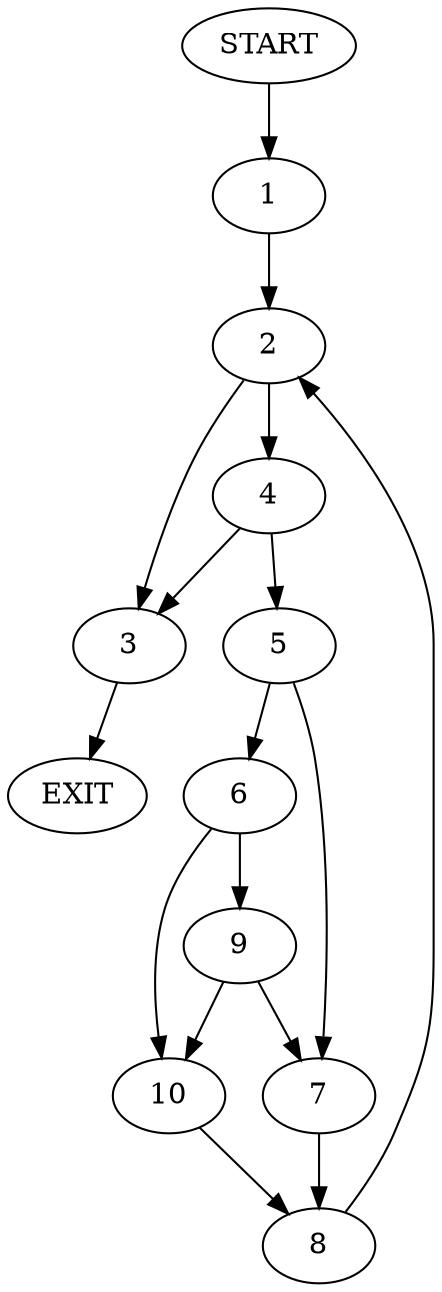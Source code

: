digraph {
0 [label="START"]
11 [label="EXIT"]
0 -> 1
1 -> 2
2 -> 3
2 -> 4
4 -> 3
4 -> 5
3 -> 11
5 -> 6
5 -> 7
7 -> 8
6 -> 9
6 -> 10
10 -> 8
9 -> 10
9 -> 7
8 -> 2
}
